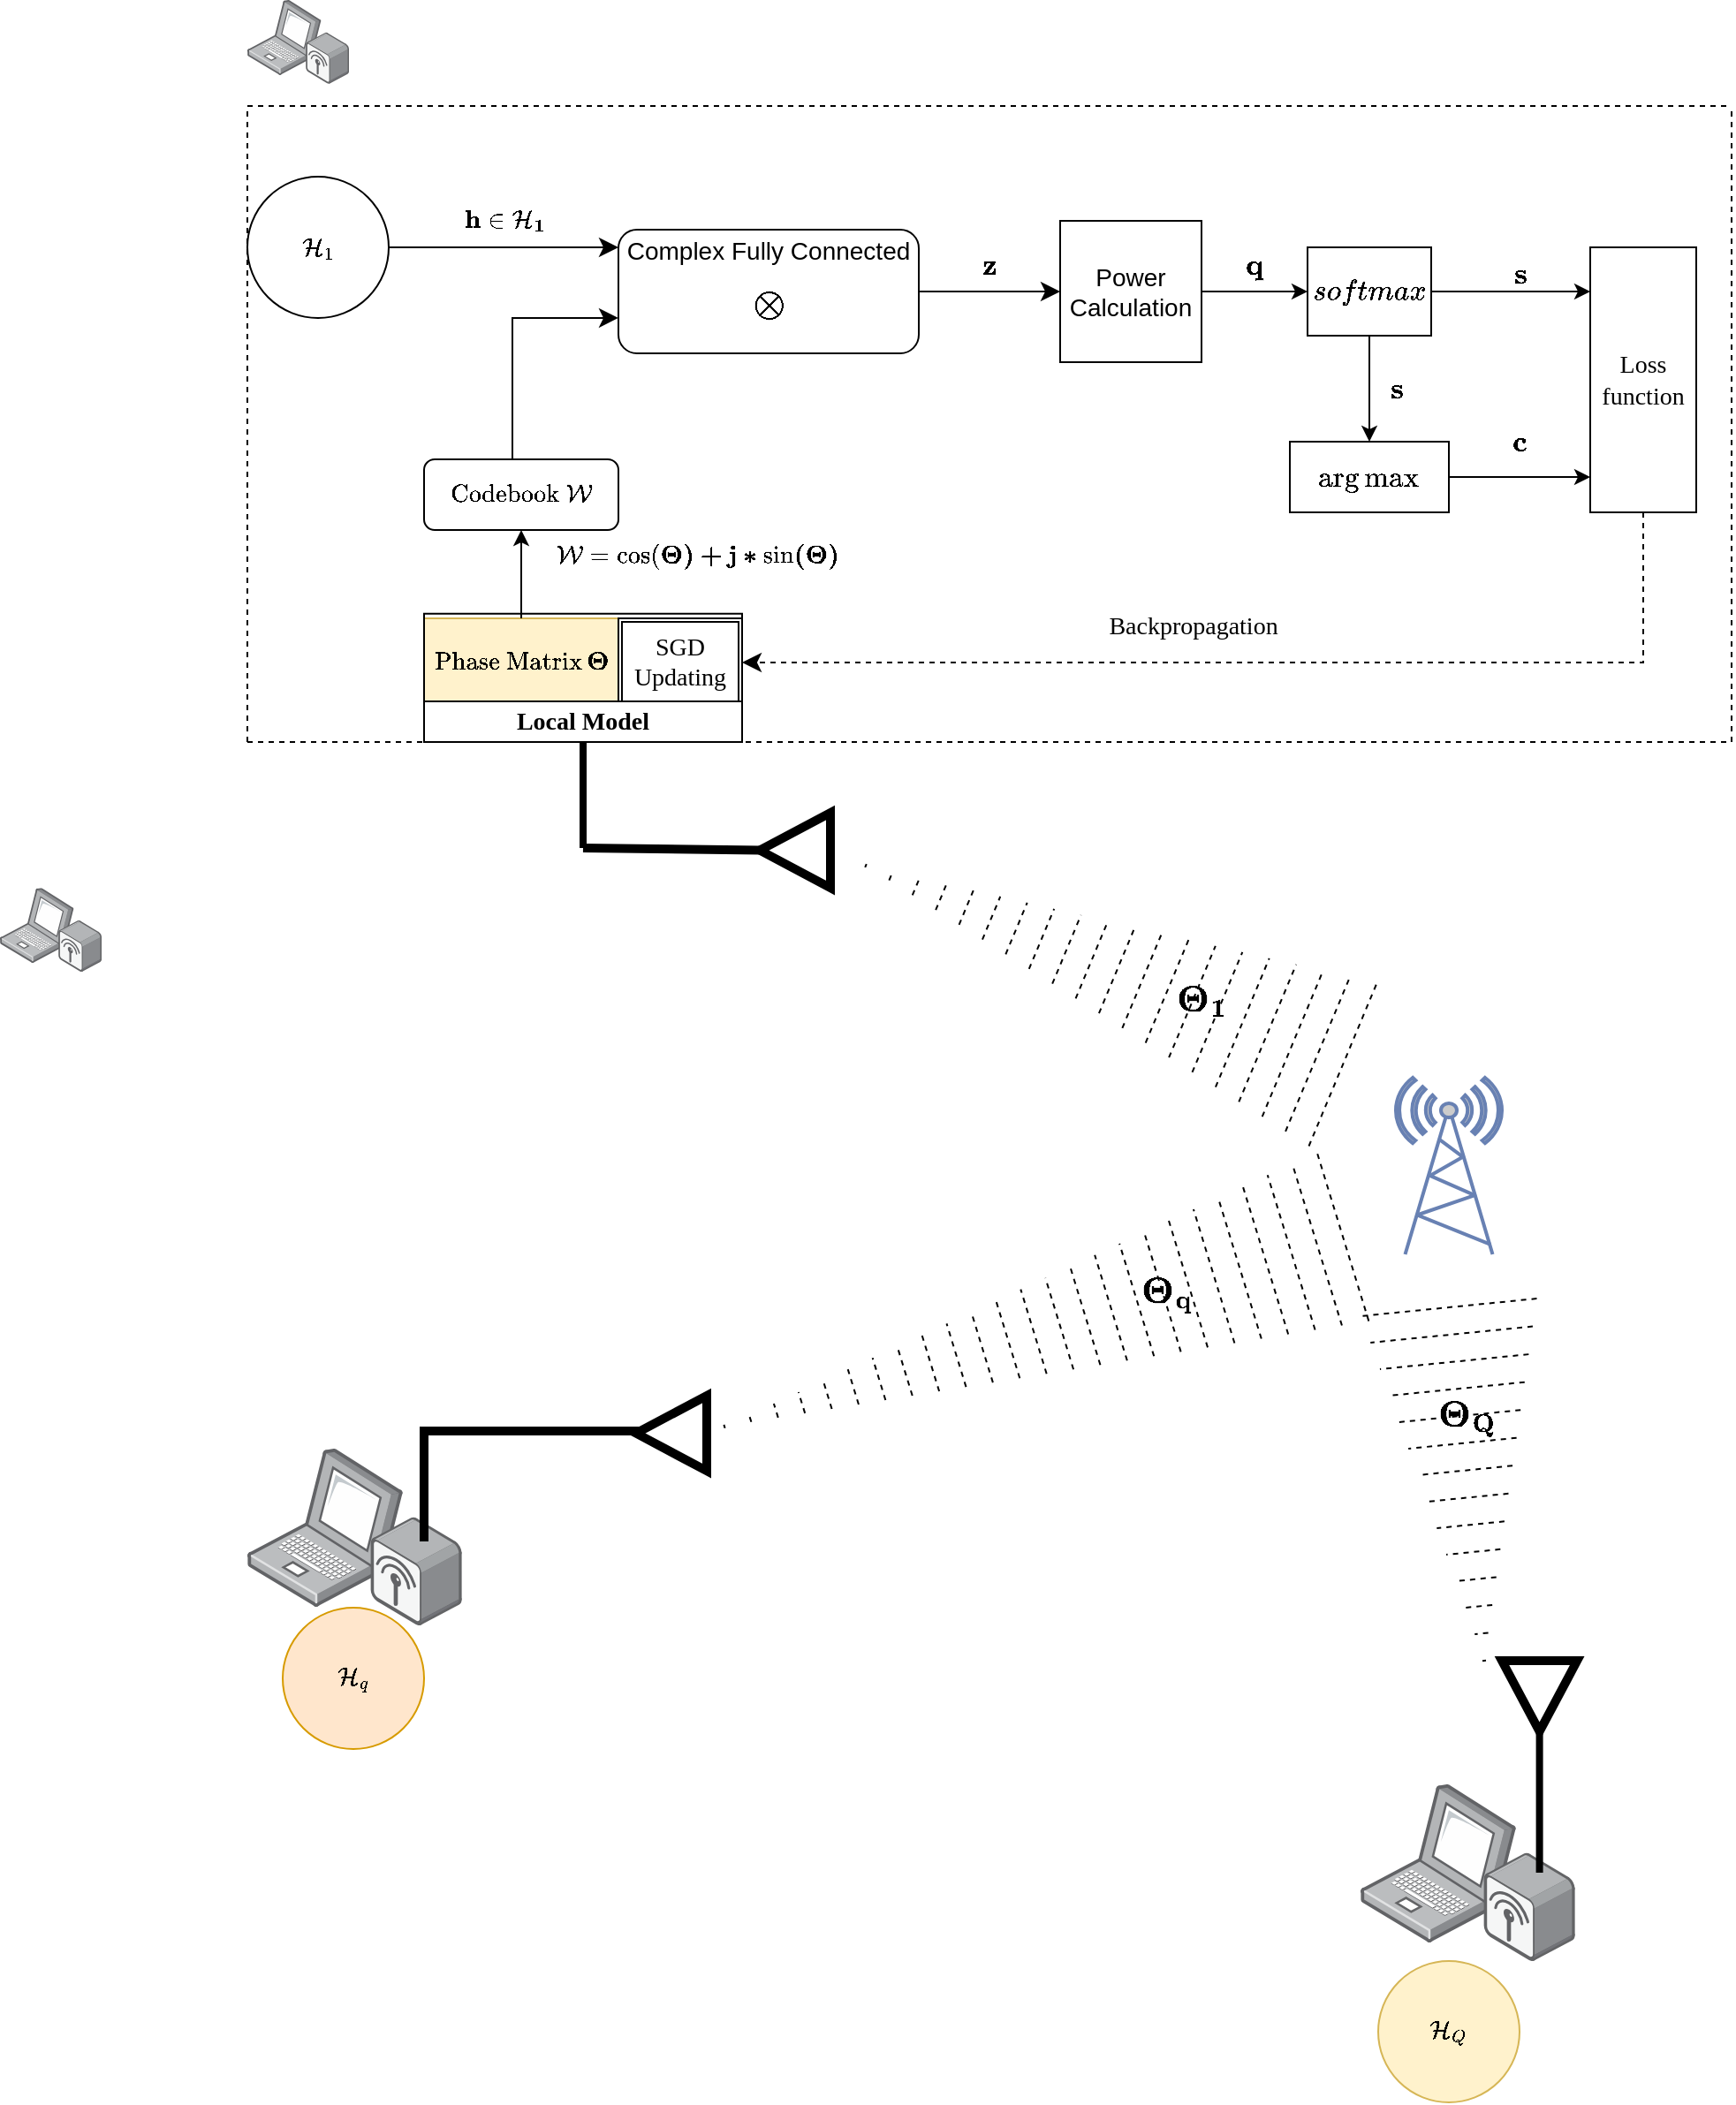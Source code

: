 <mxfile version="20.7.4" type="github">
  <diagram id="ybyxNo7Pwsrs2piOGtnd" name="第 1 页">
    <mxGraphModel dx="1235" dy="719" grid="1" gridSize="10" guides="1" tooltips="1" connect="1" arrows="1" fold="1" page="1" pageScale="1" pageWidth="3300" pageHeight="4681" math="1" shadow="0">
      <root>
        <mxCell id="0" />
        <mxCell id="1" parent="0" />
        <mxCell id="AEgsP8jyehNwxKYyaoc1-1" value="" style="fontColor=#0066CC;verticalAlign=top;verticalLabelPosition=bottom;labelPosition=center;align=center;html=1;outlineConnect=0;fillColor=#CCCCCC;strokeColor=#6881B3;gradientColor=none;gradientDirection=north;strokeWidth=2;shape=mxgraph.networks.radio_tower;" vertex="1" parent="1">
          <mxGeometry x="850" y="710" width="60" height="100" as="geometry" />
        </mxCell>
        <mxCell id="AEgsP8jyehNwxKYyaoc1-2" value="" style="points=[];aspect=fixed;html=1;align=center;shadow=0;dashed=0;image;image=img/lib/allied_telesis/wireless/Laptop_Wireless.svg;" vertex="1" parent="1">
          <mxGeometry x="200" y="100" width="57.6" height="47.4" as="geometry" />
        </mxCell>
        <mxCell id="AEgsP8jyehNwxKYyaoc1-4" value="" style="points=[];aspect=fixed;html=1;align=center;shadow=0;dashed=0;image;image=img/lib/allied_telesis/wireless/Laptop_Wireless.svg;" vertex="1" parent="1">
          <mxGeometry x="200" y="920" width="121.51" height="100" as="geometry" />
        </mxCell>
        <mxCell id="AEgsP8jyehNwxKYyaoc1-5" value="" style="points=[];aspect=fixed;html=1;align=center;shadow=0;dashed=0;image;image=img/lib/allied_telesis/wireless/Laptop_Wireless.svg;" vertex="1" parent="1">
          <mxGeometry x="60" y="602.6" width="57.6" height="47.4" as="geometry" />
        </mxCell>
        <mxCell id="AEgsP8jyehNwxKYyaoc1-7" value="" style="endArrow=none;dashed=1;html=1;rounded=0;" edge="1" parent="1">
          <mxGeometry width="50" height="50" relative="1" as="geometry">
            <mxPoint x="200" y="160" as="sourcePoint" />
            <mxPoint x="1040" y="160" as="targetPoint" />
          </mxGeometry>
        </mxCell>
        <mxCell id="AEgsP8jyehNwxKYyaoc1-8" value="" style="endArrow=none;dashed=1;html=1;rounded=0;" edge="1" parent="1">
          <mxGeometry width="50" height="50" relative="1" as="geometry">
            <mxPoint x="200" y="520" as="sourcePoint" />
            <mxPoint x="200" y="160" as="targetPoint" />
          </mxGeometry>
        </mxCell>
        <mxCell id="AEgsP8jyehNwxKYyaoc1-14" value="$$\textrm{Phase Matrix}&lt;br&gt;\,\bf \Theta$$" style="rounded=0;whiteSpace=wrap;html=1;fillColor=#fff2cc;strokeColor=#d6b656;" vertex="1" parent="1">
          <mxGeometry x="300" y="450" width="110" height="50" as="geometry" />
        </mxCell>
        <mxCell id="AEgsP8jyehNwxKYyaoc1-15" value="$$\textrm{Codebook }\mathcal{W}$$" style="rounded=1;whiteSpace=wrap;html=1;" vertex="1" parent="1">
          <mxGeometry x="300" y="360" width="110" height="40" as="geometry" />
        </mxCell>
        <mxCell id="AEgsP8jyehNwxKYyaoc1-17" value="" style="endArrow=classic;html=1;rounded=0;exitX=0.5;exitY=0;exitDx=0;exitDy=0;entryX=0.5;entryY=1;entryDx=0;entryDy=0;" edge="1" parent="1" source="AEgsP8jyehNwxKYyaoc1-14" target="AEgsP8jyehNwxKYyaoc1-15">
          <mxGeometry width="50" height="50" relative="1" as="geometry">
            <mxPoint x="510" y="430" as="sourcePoint" />
            <mxPoint x="560" y="380" as="targetPoint" />
          </mxGeometry>
        </mxCell>
        <mxCell id="AEgsP8jyehNwxKYyaoc1-18" value="$$\mathcal W=\cos(\bf \Theta)+j*\sin(\bf \Theta)$$" style="text;html=1;align=center;verticalAlign=middle;resizable=0;points=[];autosize=1;strokeColor=none;fillColor=none;" vertex="1" parent="1">
          <mxGeometry x="310" y="400" width="290" height="30" as="geometry" />
        </mxCell>
        <mxCell id="AEgsP8jyehNwxKYyaoc1-26" value="$$\bf h \in \mathcal H_1$$" style="text;html=1;align=center;verticalAlign=middle;resizable=0;points=[];autosize=1;strokeColor=none;fillColor=none;" vertex="1" parent="1">
          <mxGeometry x="265" y="210" width="160" height="30" as="geometry" />
        </mxCell>
        <mxCell id="AEgsP8jyehNwxKYyaoc1-27" value="&lt;font style=&quot;font-size: 14px;&quot;&gt;Complex Fully Connected $$\Large \otimes$$&lt;/font&gt;" style="rounded=1;whiteSpace=wrap;html=1;" vertex="1" parent="1">
          <mxGeometry x="410" y="230" width="170" height="70" as="geometry" />
        </mxCell>
        <mxCell id="AEgsP8jyehNwxKYyaoc1-31" value="Power Calculation" style="whiteSpace=wrap;html=1;aspect=fixed;fontSize=14;" vertex="1" parent="1">
          <mxGeometry x="660" y="225" width="80" height="80" as="geometry" />
        </mxCell>
        <mxCell id="AEgsP8jyehNwxKYyaoc1-33" value="$$\bf z$$" style="text;html=1;align=center;verticalAlign=middle;resizable=0;points=[];autosize=1;strokeColor=none;fillColor=none;fontSize=14;" vertex="1" parent="1">
          <mxGeometry x="580" y="235" width="80" height="30" as="geometry" />
        </mxCell>
        <mxCell id="AEgsP8jyehNwxKYyaoc1-34" value="$$softmax$$" style="rounded=0;whiteSpace=wrap;html=1;fontSize=14;" vertex="1" parent="1">
          <mxGeometry x="800" y="240" width="70" height="50" as="geometry" />
        </mxCell>
        <mxCell id="AEgsP8jyehNwxKYyaoc1-35" value="$$\arg\max$$" style="rounded=0;whiteSpace=wrap;html=1;fontSize=14;" vertex="1" parent="1">
          <mxGeometry x="790" y="350" width="90" height="40" as="geometry" />
        </mxCell>
        <mxCell id="AEgsP8jyehNwxKYyaoc1-39" value="" style="endArrow=classic;html=1;rounded=0;fontSize=14;exitX=0.5;exitY=1;exitDx=0;exitDy=0;entryX=0.5;entryY=0;entryDx=0;entryDy=0;" edge="1" parent="1" source="AEgsP8jyehNwxKYyaoc1-34" target="AEgsP8jyehNwxKYyaoc1-35">
          <mxGeometry width="50" height="50" relative="1" as="geometry">
            <mxPoint x="760" y="440" as="sourcePoint" />
            <mxPoint x="810" y="390" as="targetPoint" />
          </mxGeometry>
        </mxCell>
        <mxCell id="AEgsP8jyehNwxKYyaoc1-42" value="" style="endArrow=classic;html=1;rounded=0;fontSize=14;exitX=1;exitY=0.5;exitDx=0;exitDy=0;entryX=0;entryY=0.5;entryDx=0;entryDy=0;" edge="1" parent="1" source="AEgsP8jyehNwxKYyaoc1-31" target="AEgsP8jyehNwxKYyaoc1-34">
          <mxGeometry width="50" height="50" relative="1" as="geometry">
            <mxPoint x="750" y="420" as="sourcePoint" />
            <mxPoint x="800" y="370" as="targetPoint" />
          </mxGeometry>
        </mxCell>
        <mxCell id="AEgsP8jyehNwxKYyaoc1-43" value="$$\bf q$$" style="text;html=1;align=center;verticalAlign=middle;resizable=0;points=[];autosize=1;strokeColor=none;fillColor=none;fontSize=14;" vertex="1" parent="1">
          <mxGeometry x="730" y="235" width="80" height="30" as="geometry" />
        </mxCell>
        <mxCell id="AEgsP8jyehNwxKYyaoc1-44" value="$$\bf s$$" style="text;html=1;align=center;verticalAlign=middle;resizable=0;points=[];autosize=1;strokeColor=none;fillColor=none;fontSize=14;" vertex="1" parent="1">
          <mxGeometry x="810" y="305" width="80" height="30" as="geometry" />
        </mxCell>
        <mxCell id="AEgsP8jyehNwxKYyaoc1-46" value="" style="endArrow=classic;html=1;rounded=0;fontSize=14;exitX=1;exitY=0.5;exitDx=0;exitDy=0;" edge="1" parent="1" source="AEgsP8jyehNwxKYyaoc1-35">
          <mxGeometry width="50" height="50" relative="1" as="geometry">
            <mxPoint x="750" y="430" as="sourcePoint" />
            <mxPoint x="960" y="370" as="targetPoint" />
          </mxGeometry>
        </mxCell>
        <mxCell id="AEgsP8jyehNwxKYyaoc1-47" value="" style="endArrow=classic;html=1;rounded=0;fontSize=14;exitX=1;exitY=0.5;exitDx=0;exitDy=0;" edge="1" parent="1" source="AEgsP8jyehNwxKYyaoc1-34">
          <mxGeometry width="50" height="50" relative="1" as="geometry">
            <mxPoint x="890" y="380" as="sourcePoint" />
            <mxPoint x="960" y="265" as="targetPoint" />
          </mxGeometry>
        </mxCell>
        <mxCell id="AEgsP8jyehNwxKYyaoc1-48" value="$$\bf c$$" style="text;html=1;align=center;verticalAlign=middle;resizable=0;points=[];autosize=1;strokeColor=none;fillColor=none;fontSize=14;" vertex="1" parent="1">
          <mxGeometry x="880" y="335" width="80" height="30" as="geometry" />
        </mxCell>
        <mxCell id="AEgsP8jyehNwxKYyaoc1-49" value="$$\bf s$$" style="text;html=1;align=center;verticalAlign=middle;resizable=0;points=[];autosize=1;strokeColor=none;fillColor=none;fontSize=14;" vertex="1" parent="1">
          <mxGeometry x="880" y="240" width="80" height="30" as="geometry" />
        </mxCell>
        <mxCell id="AEgsP8jyehNwxKYyaoc1-50" value="&lt;font face=&quot;Times New Roman&quot;&gt;Loss function&lt;/font&gt;" style="rounded=0;whiteSpace=wrap;html=1;fontSize=14;" vertex="1" parent="1">
          <mxGeometry x="960" y="240" width="60" height="150" as="geometry" />
        </mxCell>
        <mxCell id="AEgsP8jyehNwxKYyaoc1-54" value="" style="edgeStyle=segmentEdgeStyle;endArrow=classic;html=1;curved=0;rounded=0;endSize=8;startSize=8;fontFamily=Times New Roman;fontSize=14;exitX=0.5;exitY=0;exitDx=0;exitDy=0;entryX=0;entryY=0.714;entryDx=0;entryDy=0;entryPerimeter=0;" edge="1" parent="1" source="AEgsP8jyehNwxKYyaoc1-15" target="AEgsP8jyehNwxKYyaoc1-27">
          <mxGeometry width="50" height="50" relative="1" as="geometry">
            <mxPoint x="320" y="330" as="sourcePoint" />
            <mxPoint x="370" y="280" as="targetPoint" />
            <Array as="points">
              <mxPoint x="350" y="360" />
              <mxPoint x="350" y="280" />
            </Array>
          </mxGeometry>
        </mxCell>
        <mxCell id="AEgsP8jyehNwxKYyaoc1-55" value="" style="edgeStyle=segmentEdgeStyle;endArrow=classic;html=1;curved=0;rounded=0;endSize=8;startSize=8;fontFamily=Times New Roman;fontSize=14;exitX=1;exitY=0.5;exitDx=0;exitDy=0;" edge="1" parent="1">
          <mxGeometry width="50" height="50" relative="1" as="geometry">
            <mxPoint x="280" y="240" as="sourcePoint" />
            <mxPoint x="410" y="240" as="targetPoint" />
          </mxGeometry>
        </mxCell>
        <mxCell id="AEgsP8jyehNwxKYyaoc1-56" value="" style="edgeStyle=segmentEdgeStyle;endArrow=classic;html=1;curved=0;rounded=0;endSize=8;startSize=8;sourcePerimeterSpacing=0;targetPerimeterSpacing=0;fontFamily=Times New Roman;fontSize=14;exitX=1;exitY=0.5;exitDx=0;exitDy=0;entryX=0;entryY=0.5;entryDx=0;entryDy=0;" edge="1" parent="1" source="AEgsP8jyehNwxKYyaoc1-27" target="AEgsP8jyehNwxKYyaoc1-31">
          <mxGeometry width="100" relative="1" as="geometry">
            <mxPoint x="570" y="290" as="sourcePoint" />
            <mxPoint x="670" y="330" as="targetPoint" />
            <Array as="points">
              <mxPoint x="640" y="265" />
              <mxPoint x="640" y="265" />
            </Array>
          </mxGeometry>
        </mxCell>
        <mxCell id="AEgsP8jyehNwxKYyaoc1-58" value="SGD Updating" style="shape=ext;double=1;rounded=0;whiteSpace=wrap;html=1;fontFamily=Times New Roman;fontSize=14;" vertex="1" parent="1">
          <mxGeometry x="410" y="450" width="70" height="50" as="geometry" />
        </mxCell>
        <mxCell id="AEgsP8jyehNwxKYyaoc1-62" value="" style="edgeStyle=segmentEdgeStyle;endArrow=classic;html=1;curved=0;rounded=0;endSize=8;startSize=8;dashed=1;fontFamily=Times New Roman;fontSize=14;exitX=0.5;exitY=1;exitDx=0;exitDy=0;entryX=1;entryY=0.5;entryDx=0;entryDy=0;" edge="1" parent="1" source="AEgsP8jyehNwxKYyaoc1-50" target="AEgsP8jyehNwxKYyaoc1-58">
          <mxGeometry width="50" height="50" relative="1" as="geometry">
            <mxPoint x="620" y="350" as="sourcePoint" />
            <mxPoint x="670" y="300" as="targetPoint" />
            <Array as="points">
              <mxPoint x="990" y="475" />
            </Array>
          </mxGeometry>
        </mxCell>
        <mxCell id="AEgsP8jyehNwxKYyaoc1-65" value="Backpropagation" style="text;html=1;align=center;verticalAlign=middle;resizable=0;points=[];autosize=1;strokeColor=none;fillColor=none;fontSize=14;fontFamily=Times New Roman;" vertex="1" parent="1">
          <mxGeometry x="675" y="440" width="120" height="30" as="geometry" />
        </mxCell>
        <mxCell id="AEgsP8jyehNwxKYyaoc1-66" value="Local Model" style="swimlane;whiteSpace=wrap;html=1;fontFamily=Times New Roman;fontSize=14;direction=west;" vertex="1" parent="1">
          <mxGeometry x="300" y="447.4" width="180" height="72.6" as="geometry">
            <mxRectangle x="300" y="447.4" width="120" height="30" as="alternateBounds" />
          </mxGeometry>
        </mxCell>
        <mxCell id="AEgsP8jyehNwxKYyaoc1-72" value="&lt;span style=&quot;font-family: Helvetica; font-size: 12px;&quot;&gt;$$\mathcal H_{1}$$&lt;/span&gt;" style="ellipse;whiteSpace=wrap;html=1;aspect=fixed;fontFamily=Times New Roman;fontSize=14;" vertex="1" parent="1">
          <mxGeometry x="200" y="200" width="80" height="80" as="geometry" />
        </mxCell>
        <mxCell id="AEgsP8jyehNwxKYyaoc1-76" value="" style="shape=mxgraph.arrows2.wedgeArrowDashed2;html=1;bendable=0;startWidth=50;stepSize=15;rounded=0;dashed=1;fontFamily=Times New Roman;fontSize=14;" edge="1" parent="1">
          <mxGeometry width="100" height="100" relative="1" as="geometry">
            <mxPoint x="820" y="702.6" as="sourcePoint" />
            <mxPoint x="550" y="590" as="targetPoint" />
          </mxGeometry>
        </mxCell>
        <mxCell id="AEgsP8jyehNwxKYyaoc1-77" value="" style="endArrow=none;dashed=1;html=1;rounded=0;" edge="1" parent="1">
          <mxGeometry width="50" height="50" relative="1" as="geometry">
            <mxPoint x="200" y="520" as="sourcePoint" />
            <mxPoint x="1040" y="520" as="targetPoint" />
          </mxGeometry>
        </mxCell>
        <mxCell id="AEgsP8jyehNwxKYyaoc1-78" value="" style="endArrow=none;dashed=1;html=1;rounded=0;" edge="1" parent="1">
          <mxGeometry y="-80" width="50" height="50" relative="1" as="geometry">
            <mxPoint x="1040" y="520" as="sourcePoint" />
            <mxPoint x="1040" y="160" as="targetPoint" />
            <mxPoint as="offset" />
          </mxGeometry>
        </mxCell>
        <mxCell id="AEgsP8jyehNwxKYyaoc1-79" value="" style="group" vertex="1" connectable="0" parent="1">
          <mxGeometry x="390" y="560" width="140" height="42.6" as="geometry" />
        </mxCell>
        <mxCell id="AEgsP8jyehNwxKYyaoc1-68" value="" style="triangle;whiteSpace=wrap;html=1;direction=west;strokeWidth=5;" vertex="1" parent="AEgsP8jyehNwxKYyaoc1-79">
          <mxGeometry x="100" width="40" height="42.6" as="geometry" />
        </mxCell>
        <mxCell id="AEgsP8jyehNwxKYyaoc1-70" value="" style="endArrow=none;html=1;rounded=0;fontFamily=Times New Roman;fontSize=14;exitX=0.5;exitY=0;exitDx=0;exitDy=0;strokeWidth=4;" edge="1" parent="AEgsP8jyehNwxKYyaoc1-79" source="AEgsP8jyehNwxKYyaoc1-66">
          <mxGeometry width="50" height="50" relative="1" as="geometry">
            <mxPoint x="280" y="-40" as="sourcePoint" />
            <mxPoint y="20" as="targetPoint" />
          </mxGeometry>
        </mxCell>
        <mxCell id="AEgsP8jyehNwxKYyaoc1-71" value="" style="endArrow=none;html=1;rounded=0;fontFamily=Times New Roman;fontSize=14;entryX=1;entryY=0.5;entryDx=0;entryDy=0;strokeWidth=5;" edge="1" parent="AEgsP8jyehNwxKYyaoc1-79" target="AEgsP8jyehNwxKYyaoc1-68">
          <mxGeometry width="50" height="50" relative="1" as="geometry">
            <mxPoint y="20" as="sourcePoint" />
            <mxPoint x="330" y="-90" as="targetPoint" />
          </mxGeometry>
        </mxCell>
        <mxCell id="AEgsP8jyehNwxKYyaoc1-81" value="" style="triangle;whiteSpace=wrap;html=1;direction=west;strokeWidth=5;" vertex="1" parent="1">
          <mxGeometry x="420" y="890" width="40" height="42.6" as="geometry" />
        </mxCell>
        <mxCell id="AEgsP8jyehNwxKYyaoc1-85" value="" style="points=[];aspect=fixed;html=1;align=center;shadow=0;dashed=0;image;image=img/lib/allied_telesis/wireless/Laptop_Wireless.svg;" vertex="1" parent="1">
          <mxGeometry x="830" y="1110" width="121.51" height="100" as="geometry" />
        </mxCell>
        <mxCell id="AEgsP8jyehNwxKYyaoc1-87" value="" style="shape=partialRectangle;whiteSpace=wrap;html=1;bottom=0;right=0;fillColor=none;strokeWidth=5;fontFamily=Times New Roman;fontSize=14;" vertex="1" parent="1">
          <mxGeometry x="300" y="910" width="120" height="60" as="geometry" />
        </mxCell>
        <mxCell id="AEgsP8jyehNwxKYyaoc1-88" value="" style="triangle;whiteSpace=wrap;html=1;direction=south;strokeWidth=5;" vertex="1" parent="1">
          <mxGeometry x="910" y="1040" width="42.6" height="40" as="geometry" />
        </mxCell>
        <mxCell id="AEgsP8jyehNwxKYyaoc1-90" value="" style="line;strokeWidth=4;direction=south;html=1;fontFamily=Times New Roman;fontSize=14;" vertex="1" parent="1">
          <mxGeometry x="926.3" y="1080" width="10" height="80" as="geometry" />
        </mxCell>
        <mxCell id="AEgsP8jyehNwxKYyaoc1-91" value="&lt;span style=&quot;font-family: Helvetica; font-size: 12px;&quot;&gt;$$\mathcal H_{q}$$&lt;/span&gt;" style="ellipse;whiteSpace=wrap;html=1;aspect=fixed;fontFamily=Times New Roman;fontSize=14;fillColor=#ffe6cc;strokeColor=#d79b00;" vertex="1" parent="1">
          <mxGeometry x="220" y="1010" width="80" height="80" as="geometry" />
        </mxCell>
        <mxCell id="AEgsP8jyehNwxKYyaoc1-92" value="&lt;span style=&quot;font-family: Helvetica; font-size: 12px;&quot;&gt;$$\mathcal H_{Q}$$&lt;/span&gt;" style="ellipse;whiteSpace=wrap;html=1;aspect=fixed;fontFamily=Times New Roman;fontSize=14;fillColor=#fff2cc;strokeColor=#d6b656;" vertex="1" parent="1">
          <mxGeometry x="840" y="1210" width="80" height="80" as="geometry" />
        </mxCell>
        <mxCell id="AEgsP8jyehNwxKYyaoc1-93" value="" style="shape=mxgraph.arrows2.wedgeArrowDashed2;html=1;bendable=0;startWidth=50;stepSize=15;rounded=0;dashed=1;fontFamily=Times New Roman;fontSize=14;" edge="1" parent="1">
          <mxGeometry width="100" height="100" relative="1" as="geometry">
            <mxPoint x="820" y="800" as="sourcePoint" />
            <mxPoint x="470.0" y="907.4" as="targetPoint" />
          </mxGeometry>
        </mxCell>
        <mxCell id="AEgsP8jyehNwxKYyaoc1-94" value="" style="shape=mxgraph.arrows2.wedgeArrowDashed2;html=1;bendable=0;startWidth=50;stepSize=15;rounded=0;dashed=1;fontFamily=Times New Roman;fontSize=14;" edge="1" parent="1">
          <mxGeometry width="100" height="100" relative="1" as="geometry">
            <mxPoint x="880" y="840" as="sourcePoint" />
            <mxPoint x="900.0" y="1040.0" as="targetPoint" />
          </mxGeometry>
        </mxCell>
        <mxCell id="AEgsP8jyehNwxKYyaoc1-99" value="&lt;font style=&quot;font-size: 20px;&quot;&gt;$$\bf \Theta_1$$&lt;/font&gt;" style="text;html=1;align=center;verticalAlign=middle;resizable=0;points=[];autosize=1;fontSize=14;fontFamily=Times New Roman;" vertex="1" parent="1">
          <mxGeometry x="660" y="645" width="160" height="40" as="geometry" />
        </mxCell>
        <mxCell id="AEgsP8jyehNwxKYyaoc1-100" value="&lt;font style=&quot;font-size: 20px;&quot;&gt;$$\bf \Theta_q$$&lt;/font&gt;" style="text;html=1;align=center;verticalAlign=middle;resizable=0;points=[];autosize=1;fontSize=14;fontFamily=Times New Roman;" vertex="1" parent="1">
          <mxGeometry x="640" y="810" width="160" height="40" as="geometry" />
        </mxCell>
        <mxCell id="AEgsP8jyehNwxKYyaoc1-101" value="&lt;font style=&quot;font-size: 20px;&quot;&gt;$$\bf \Theta_Q$$&lt;/font&gt;" style="text;html=1;align=center;verticalAlign=middle;resizable=0;points=[];autosize=1;fontSize=14;fontFamily=Times New Roman;" vertex="1" parent="1">
          <mxGeometry x="805" y="880" width="170" height="40" as="geometry" />
        </mxCell>
      </root>
    </mxGraphModel>
  </diagram>
</mxfile>
